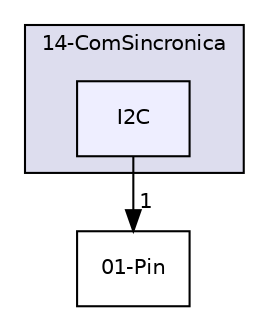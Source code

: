 digraph "E:/Agustin/Escritorio/MCUexpresso/KitLPC845-C++/src/Drivers/Perifericos/14-ComSincronica/I2C" {
  compound=true
  node [ fontsize="10", fontname="Helvetica"];
  edge [ labelfontsize="10", labelfontname="Helvetica"];
  subgraph clusterdir_b15447bd7b17ec01771ea1f1ab974290 {
    graph [ bgcolor="#ddddee", pencolor="black", label="14-ComSincronica" fontname="Helvetica", fontsize="10", URL="dir_b15447bd7b17ec01771ea1f1ab974290.html"]
  dir_4dea6ca1620db6ca65c036992cb487ae [shape=box, label="I2C", style="filled", fillcolor="#eeeeff", pencolor="black", URL="dir_4dea6ca1620db6ca65c036992cb487ae.html"];
  }
  dir_76f9198a53cecf908dbffee67f946b13 [shape=box label="01-Pin" URL="dir_76f9198a53cecf908dbffee67f946b13.html"];
  dir_4dea6ca1620db6ca65c036992cb487ae->dir_76f9198a53cecf908dbffee67f946b13 [headlabel="1", labeldistance=1.5 headhref="dir_000031_000017.html"];
}
